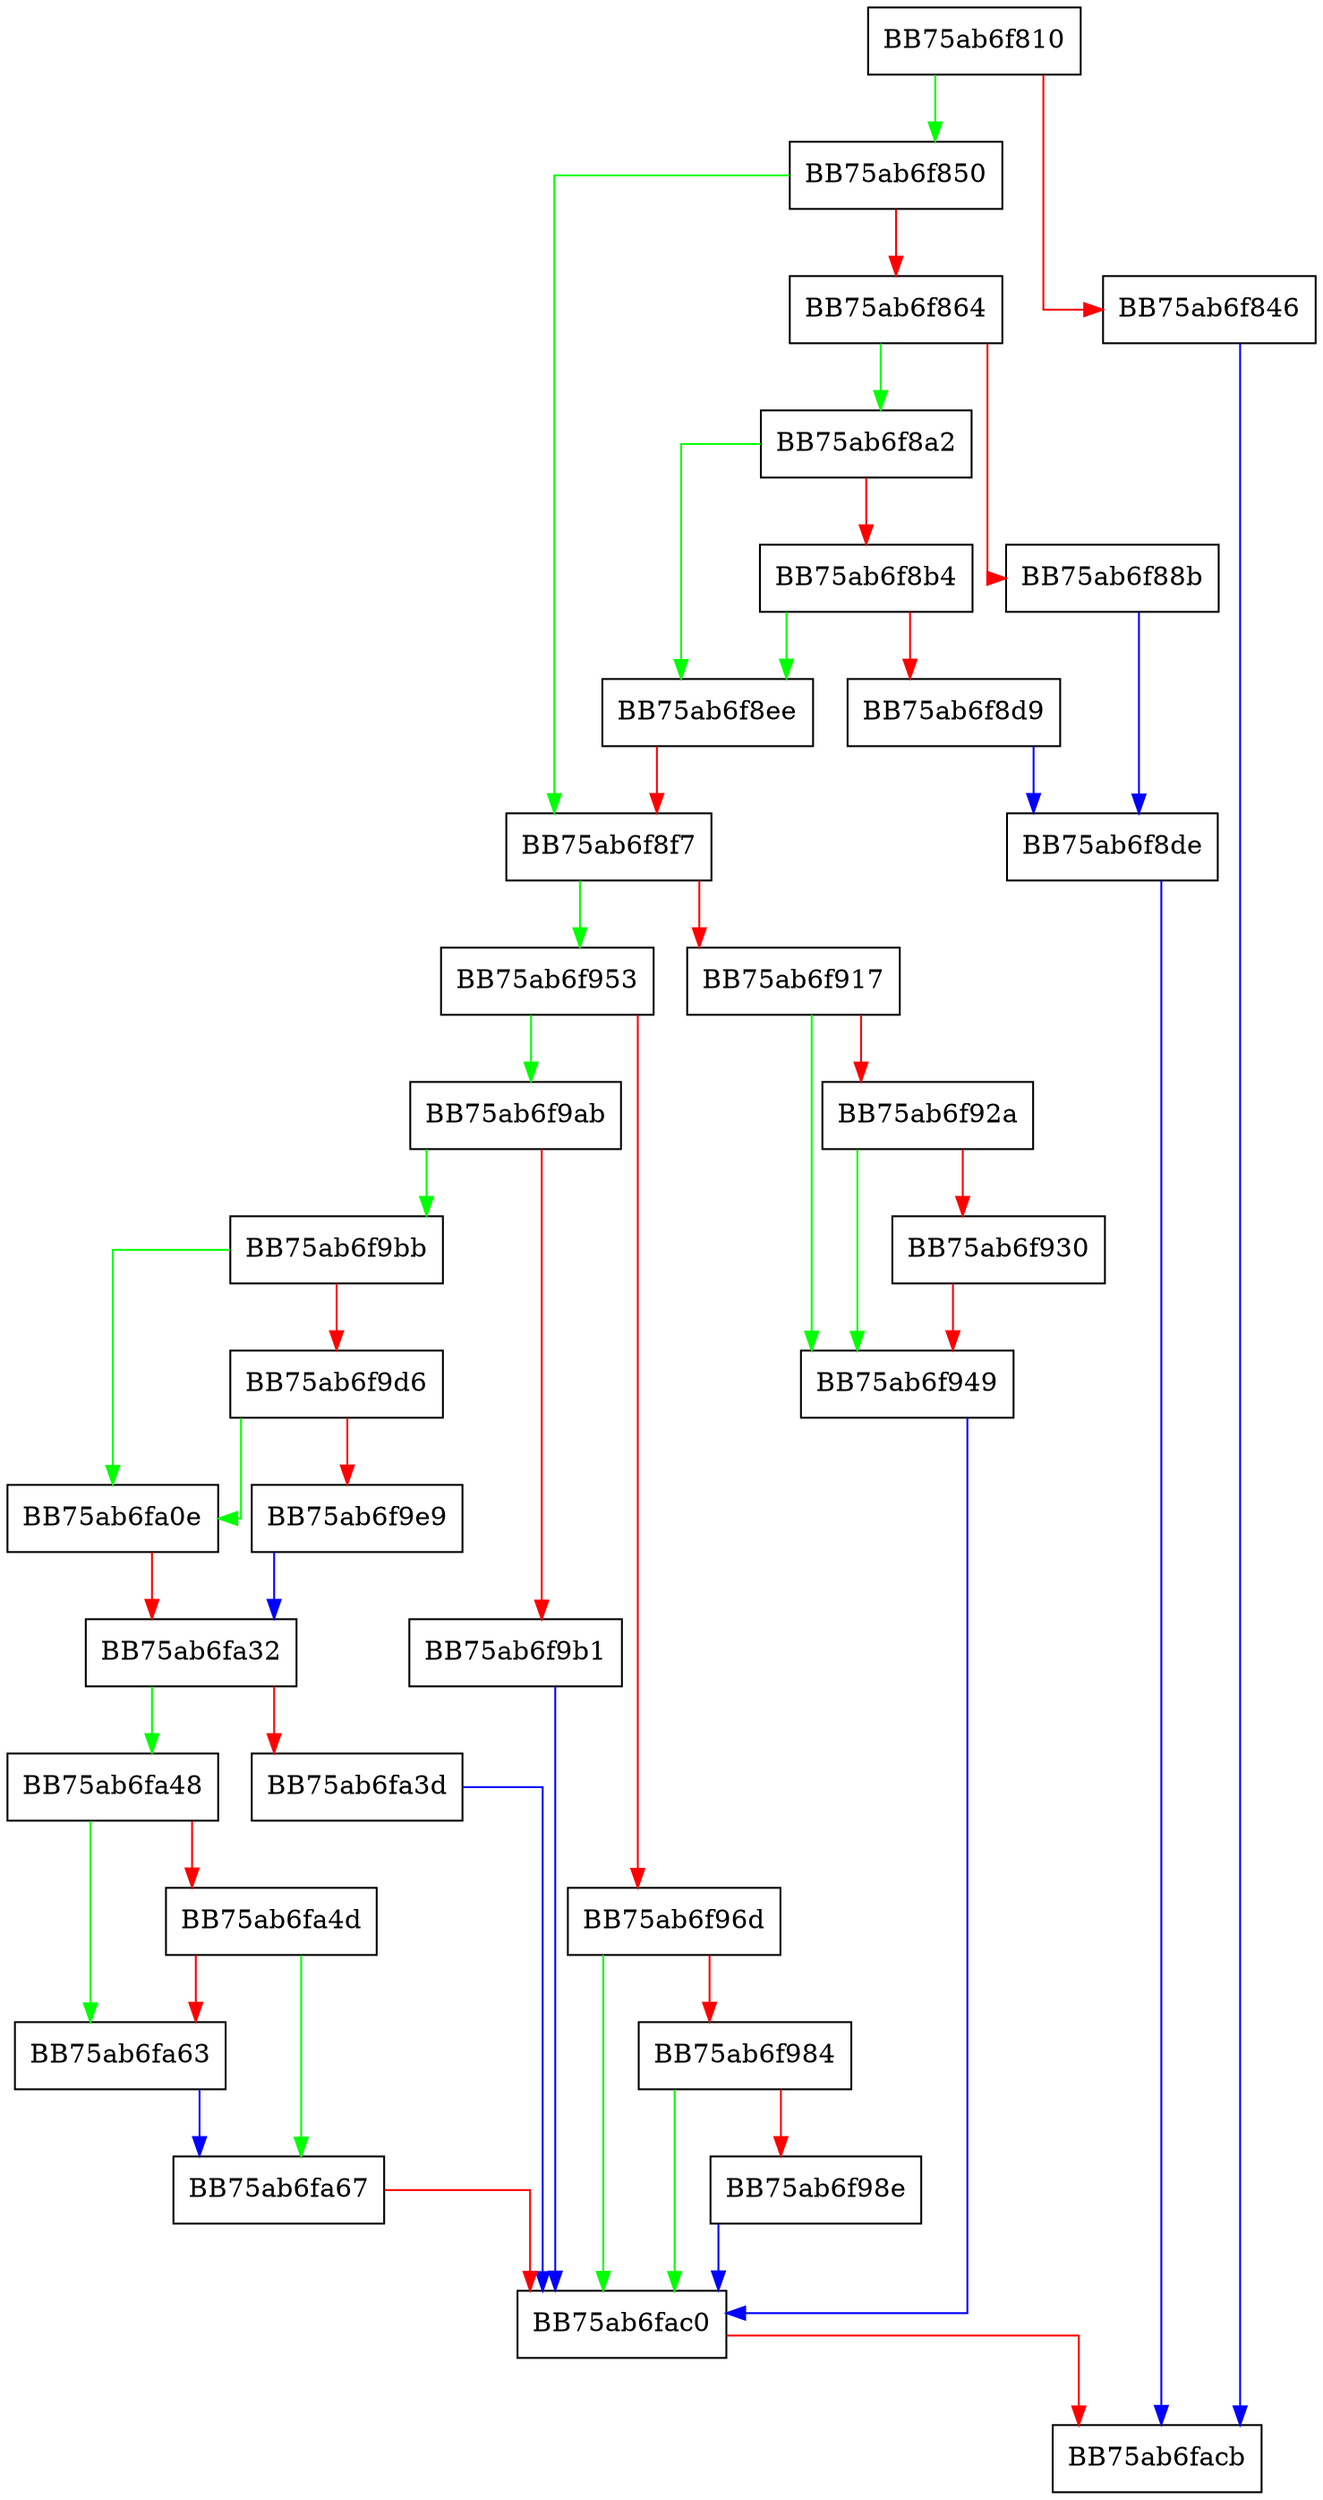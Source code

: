 digraph DoQuery {
  node [shape="box"];
  graph [splines=ortho];
  BB75ab6f810 -> BB75ab6f850 [color="green"];
  BB75ab6f810 -> BB75ab6f846 [color="red"];
  BB75ab6f846 -> BB75ab6facb [color="blue"];
  BB75ab6f850 -> BB75ab6f8f7 [color="green"];
  BB75ab6f850 -> BB75ab6f864 [color="red"];
  BB75ab6f864 -> BB75ab6f8a2 [color="green"];
  BB75ab6f864 -> BB75ab6f88b [color="red"];
  BB75ab6f88b -> BB75ab6f8de [color="blue"];
  BB75ab6f8a2 -> BB75ab6f8ee [color="green"];
  BB75ab6f8a2 -> BB75ab6f8b4 [color="red"];
  BB75ab6f8b4 -> BB75ab6f8ee [color="green"];
  BB75ab6f8b4 -> BB75ab6f8d9 [color="red"];
  BB75ab6f8d9 -> BB75ab6f8de [color="blue"];
  BB75ab6f8de -> BB75ab6facb [color="blue"];
  BB75ab6f8ee -> BB75ab6f8f7 [color="red"];
  BB75ab6f8f7 -> BB75ab6f953 [color="green"];
  BB75ab6f8f7 -> BB75ab6f917 [color="red"];
  BB75ab6f917 -> BB75ab6f949 [color="green"];
  BB75ab6f917 -> BB75ab6f92a [color="red"];
  BB75ab6f92a -> BB75ab6f949 [color="green"];
  BB75ab6f92a -> BB75ab6f930 [color="red"];
  BB75ab6f930 -> BB75ab6f949 [color="red"];
  BB75ab6f949 -> BB75ab6fac0 [color="blue"];
  BB75ab6f953 -> BB75ab6f9ab [color="green"];
  BB75ab6f953 -> BB75ab6f96d [color="red"];
  BB75ab6f96d -> BB75ab6fac0 [color="green"];
  BB75ab6f96d -> BB75ab6f984 [color="red"];
  BB75ab6f984 -> BB75ab6fac0 [color="green"];
  BB75ab6f984 -> BB75ab6f98e [color="red"];
  BB75ab6f98e -> BB75ab6fac0 [color="blue"];
  BB75ab6f9ab -> BB75ab6f9bb [color="green"];
  BB75ab6f9ab -> BB75ab6f9b1 [color="red"];
  BB75ab6f9b1 -> BB75ab6fac0 [color="blue"];
  BB75ab6f9bb -> BB75ab6fa0e [color="green"];
  BB75ab6f9bb -> BB75ab6f9d6 [color="red"];
  BB75ab6f9d6 -> BB75ab6fa0e [color="green"];
  BB75ab6f9d6 -> BB75ab6f9e9 [color="red"];
  BB75ab6f9e9 -> BB75ab6fa32 [color="blue"];
  BB75ab6fa0e -> BB75ab6fa32 [color="red"];
  BB75ab6fa32 -> BB75ab6fa48 [color="green"];
  BB75ab6fa32 -> BB75ab6fa3d [color="red"];
  BB75ab6fa3d -> BB75ab6fac0 [color="blue"];
  BB75ab6fa48 -> BB75ab6fa63 [color="green"];
  BB75ab6fa48 -> BB75ab6fa4d [color="red"];
  BB75ab6fa4d -> BB75ab6fa67 [color="green"];
  BB75ab6fa4d -> BB75ab6fa63 [color="red"];
  BB75ab6fa63 -> BB75ab6fa67 [color="blue"];
  BB75ab6fa67 -> BB75ab6fac0 [color="red"];
  BB75ab6fac0 -> BB75ab6facb [color="red"];
}
